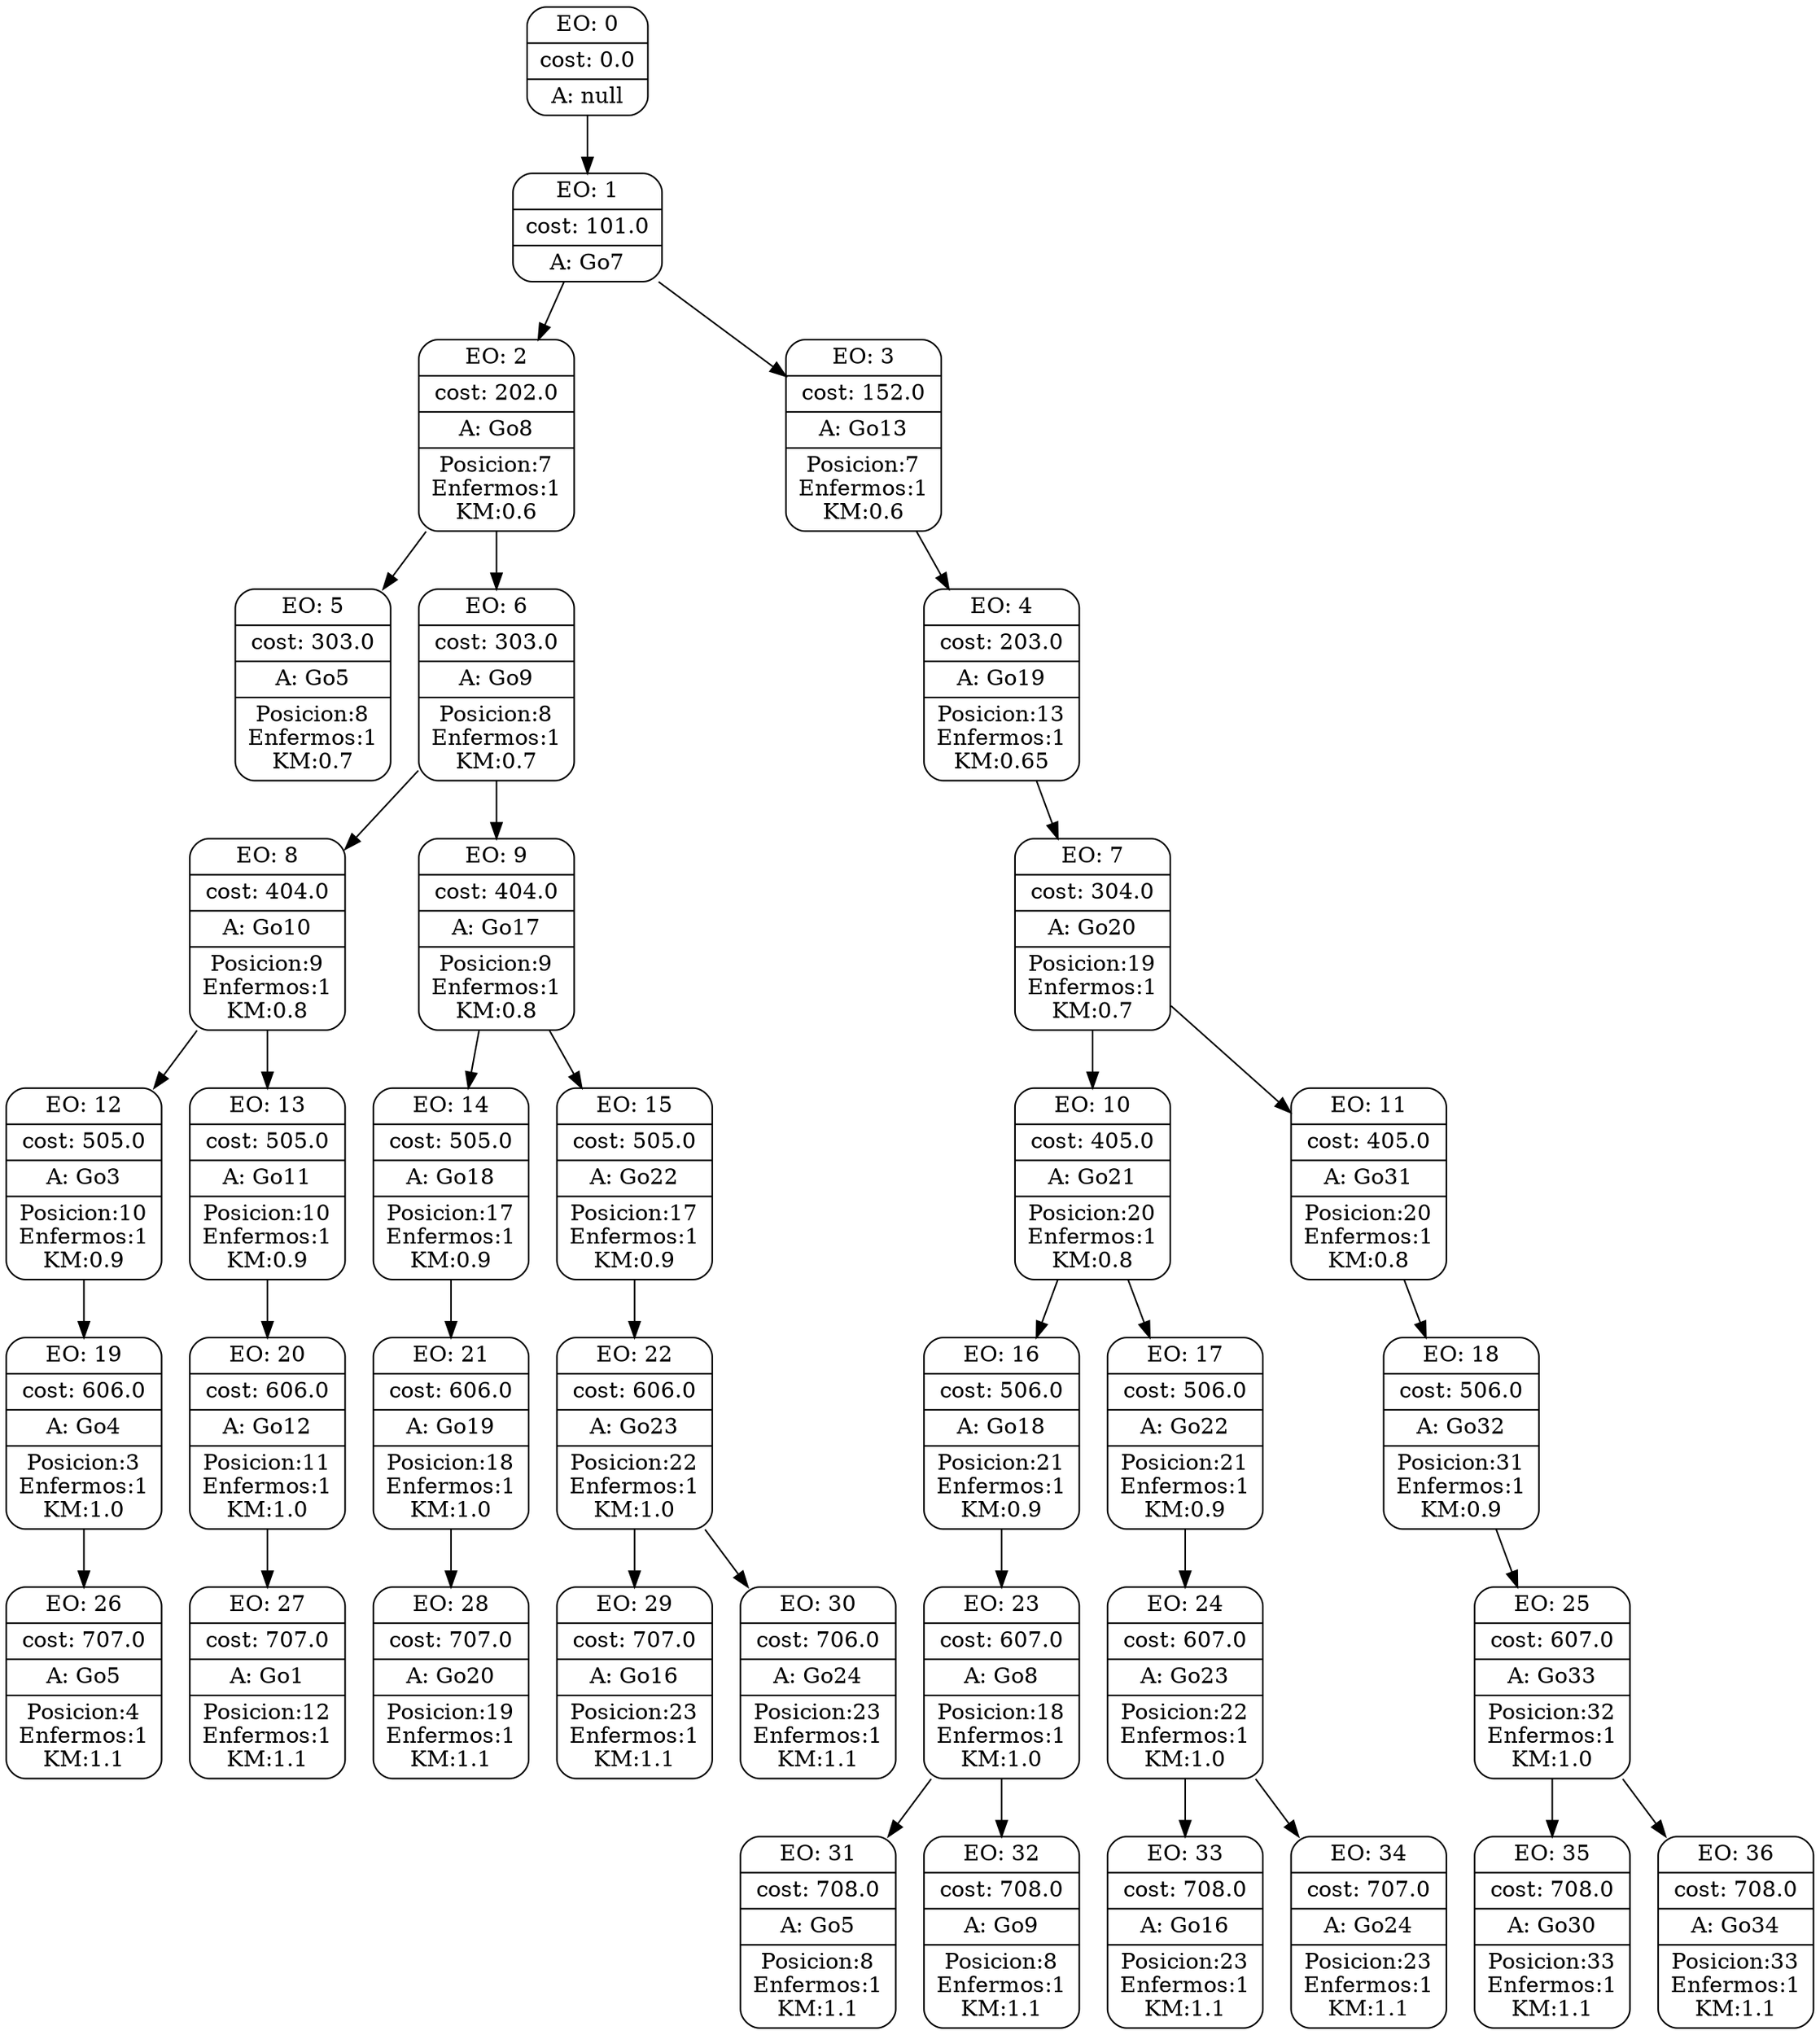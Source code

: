 digraph g {
node [shape = Mrecord];
nodo0[label="{EO: 0|cost: 0.0|A: null}"]
nodo1[label="{EO: 1|cost: 101.0|A: Go7}"]
nodo2[label="{EO: 2|cost: 202.0|A: Go8|Posicion:7
\nEnfermos:1
\nKM:0.6}"]
nodo5[label="{EO: 5|cost: 303.0|A: Go5|Posicion:8
\nEnfermos:1
\nKM:0.7}"]

nodo2 -> nodo5;
nodo6[label="{EO: 6|cost: 303.0|A: Go9|Posicion:8
\nEnfermos:1
\nKM:0.7}"]
nodo8[label="{EO: 8|cost: 404.0|A: Go10|Posicion:9
\nEnfermos:1
\nKM:0.8}"]
nodo12[label="{EO: 12|cost: 505.0|A: Go3|Posicion:10
\nEnfermos:1
\nKM:0.9}"]
nodo19[label="{EO: 19|cost: 606.0|A: Go4|Posicion:3
\nEnfermos:1
\nKM:1.0}"]
nodo26[label="{EO: 26|cost: 707.0|A: Go5|Posicion:4
\nEnfermos:1
\nKM:1.1}"]

nodo19 -> nodo26;

nodo12 -> nodo19;

nodo8 -> nodo12;
nodo13[label="{EO: 13|cost: 505.0|A: Go11|Posicion:10
\nEnfermos:1
\nKM:0.9}"]
nodo20[label="{EO: 20|cost: 606.0|A: Go12|Posicion:11
\nEnfermos:1
\nKM:1.0}"]
nodo27[label="{EO: 27|cost: 707.0|A: Go1|Posicion:12
\nEnfermos:1
\nKM:1.1}"]

nodo20 -> nodo27;

nodo13 -> nodo20;

nodo8 -> nodo13;

nodo6 -> nodo8;
nodo9[label="{EO: 9|cost: 404.0|A: Go17|Posicion:9
\nEnfermos:1
\nKM:0.8}"]
nodo14[label="{EO: 14|cost: 505.0|A: Go18|Posicion:17
\nEnfermos:1
\nKM:0.9}"]
nodo21[label="{EO: 21|cost: 606.0|A: Go19|Posicion:18
\nEnfermos:1
\nKM:1.0}"]
nodo28[label="{EO: 28|cost: 707.0|A: Go20|Posicion:19
\nEnfermos:1
\nKM:1.1}"]

nodo21 -> nodo28;

nodo14 -> nodo21;

nodo9 -> nodo14;
nodo15[label="{EO: 15|cost: 505.0|A: Go22|Posicion:17
\nEnfermos:1
\nKM:0.9}"]
nodo22[label="{EO: 22|cost: 606.0|A: Go23|Posicion:22
\nEnfermos:1
\nKM:1.0}"]
nodo29[label="{EO: 29|cost: 707.0|A: Go16|Posicion:23
\nEnfermos:1
\nKM:1.1}"]

nodo22 -> nodo29;
nodo30[label="{EO: 30|cost: 706.0|A: Go24|Posicion:23
\nEnfermos:1
\nKM:1.1}"]

nodo22 -> nodo30;

nodo15 -> nodo22;

nodo9 -> nodo15;

nodo6 -> nodo9;

nodo2 -> nodo6;

nodo1 -> nodo2;
nodo3[label="{EO: 3|cost: 152.0|A: Go13|Posicion:7
\nEnfermos:1
\nKM:0.6}"]
nodo4[label="{EO: 4|cost: 203.0|A: Go19|Posicion:13
\nEnfermos:1
\nKM:0.65}"]
nodo7[label="{EO: 7|cost: 304.0|A: Go20|Posicion:19
\nEnfermos:1
\nKM:0.7}"]
nodo10[label="{EO: 10|cost: 405.0|A: Go21|Posicion:20
\nEnfermos:1
\nKM:0.8}"]
nodo16[label="{EO: 16|cost: 506.0|A: Go18|Posicion:21
\nEnfermos:1
\nKM:0.9}"]
nodo23[label="{EO: 23|cost: 607.0|A: Go8|Posicion:18
\nEnfermos:1
\nKM:1.0}"]
nodo31[label="{EO: 31|cost: 708.0|A: Go5|Posicion:8
\nEnfermos:1
\nKM:1.1}"]

nodo23 -> nodo31;
nodo32[label="{EO: 32|cost: 708.0|A: Go9|Posicion:8
\nEnfermos:1
\nKM:1.1}"]

nodo23 -> nodo32;

nodo16 -> nodo23;

nodo10 -> nodo16;
nodo17[label="{EO: 17|cost: 506.0|A: Go22|Posicion:21
\nEnfermos:1
\nKM:0.9}"]
nodo24[label="{EO: 24|cost: 607.0|A: Go23|Posicion:22
\nEnfermos:1
\nKM:1.0}"]
nodo33[label="{EO: 33|cost: 708.0|A: Go16|Posicion:23
\nEnfermos:1
\nKM:1.1}"]

nodo24 -> nodo33;
nodo34[label="{EO: 34|cost: 707.0|A: Go24|Posicion:23
\nEnfermos:1
\nKM:1.1}"]

nodo24 -> nodo34;

nodo17 -> nodo24;

nodo10 -> nodo17;

nodo7 -> nodo10;
nodo11[label="{EO: 11|cost: 405.0|A: Go31|Posicion:20
\nEnfermos:1
\nKM:0.8}"]
nodo18[label="{EO: 18|cost: 506.0|A: Go32|Posicion:31
\nEnfermos:1
\nKM:0.9}"]
nodo25[label="{EO: 25|cost: 607.0|A: Go33|Posicion:32
\nEnfermos:1
\nKM:1.0}"]
nodo35[label="{EO: 35|cost: 708.0|A: Go30|Posicion:33
\nEnfermos:1
\nKM:1.1}"]

nodo25 -> nodo35;
nodo36[label="{EO: 36|cost: 708.0|A: Go34|Posicion:33
\nEnfermos:1
\nKM:1.1}"]

nodo25 -> nodo36;

nodo18 -> nodo25;

nodo11 -> nodo18;

nodo7 -> nodo11;

nodo4 -> nodo7;

nodo3 -> nodo4;

nodo1 -> nodo3;

nodo0 -> nodo1;


}